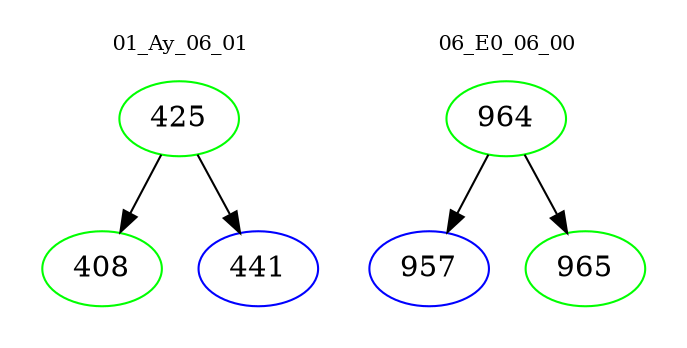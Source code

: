 digraph{
subgraph cluster_0 {
color = white
label = "01_Ay_06_01";
fontsize=10;
T0_425 [label="425", color="green"]
T0_425 -> T0_408 [color="black"]
T0_408 [label="408", color="green"]
T0_425 -> T0_441 [color="black"]
T0_441 [label="441", color="blue"]
}
subgraph cluster_1 {
color = white
label = "06_E0_06_00";
fontsize=10;
T1_964 [label="964", color="green"]
T1_964 -> T1_957 [color="black"]
T1_957 [label="957", color="blue"]
T1_964 -> T1_965 [color="black"]
T1_965 [label="965", color="green"]
}
}
